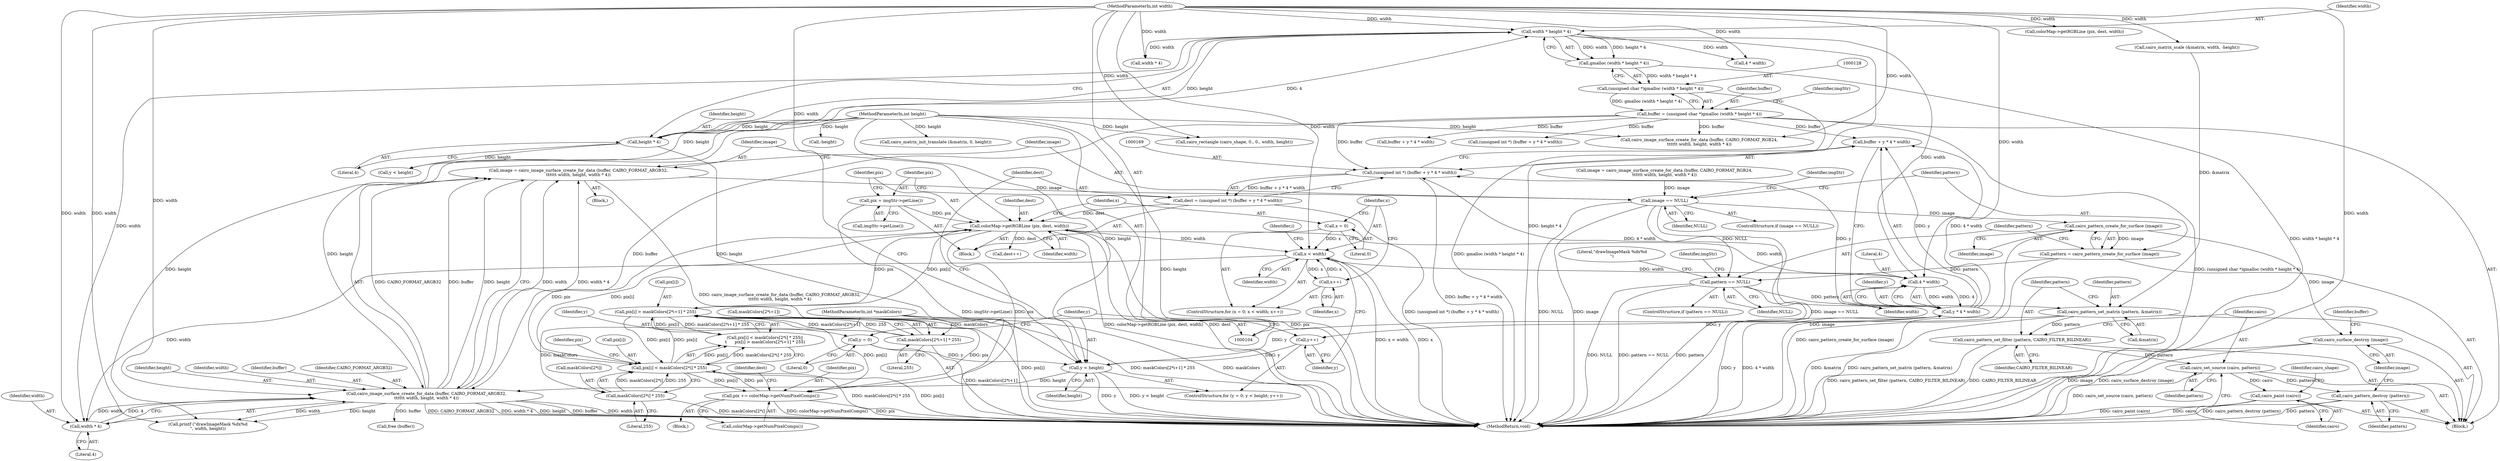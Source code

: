 digraph "0_poppler_7b2d314a61fd0e12f47c62996cb49ec0d1ba747a_1@API" {
"1000244" [label="(Call,image = cairo_image_surface_create_for_data (buffer, CAIRO_FORMAT_ARGB32,\n\t\t\t\t\t\t width, height, width * 4))"];
"1000246" [label="(Call,cairo_image_surface_create_for_data (buffer, CAIRO_FORMAT_ARGB32,\n\t\t\t\t\t\t width, height, width * 4))"];
"1000125" [label="(Call,buffer = (unsigned char *)gmalloc (width * height * 4))"];
"1000127" [label="(Call,(unsigned char *)gmalloc (width * height * 4))"];
"1000129" [label="(Call,gmalloc (width * height * 4))"];
"1000130" [label="(Call,width * height * 4)"];
"1000108" [label="(MethodParameterIn,int width)"];
"1000132" [label="(Call,height * 4)"];
"1000109" [label="(MethodParameterIn,int height)"];
"1000251" [label="(Call,width * 4)"];
"1000188" [label="(Call,x < width)"];
"1000185" [label="(Call,x = 0)"];
"1000191" [label="(Call,x++)"];
"1000180" [label="(Call,colorMap->getRGBLine (pix, dest, width))"];
"1000177" [label="(Call,pix = imgStr->getLine())"];
"1000217" [label="(Call,pix[i] > maskColors[2*i+1] * 255)"];
"1000239" [label="(Call,pix += colorMap->getNumPixelComps())"];
"1000206" [label="(Call,pix[i] < maskColors[2*i] * 255)"];
"1000210" [label="(Call,maskColors[2*i] * 255)"];
"1000111" [label="(MethodParameterIn,int *maskColors)"];
"1000221" [label="(Call,maskColors[2*i+1] * 255)"];
"1000166" [label="(Call,dest = (unsigned int *) (buffer + y * 4 * width))"];
"1000168" [label="(Call,(unsigned int *) (buffer + y * 4 * width))"];
"1000172" [label="(Call,y * 4 * width)"];
"1000160" [label="(Call,y < height)"];
"1000163" [label="(Call,y++)"];
"1000157" [label="(Call,y = 0)"];
"1000174" [label="(Call,4 * width)"];
"1000295" [label="(Call,image == NULL)"];
"1000304" [label="(Call,cairo_pattern_create_for_surface (image))"];
"1000302" [label="(Call,pattern = cairo_pattern_create_for_surface (image))"];
"1000307" [label="(Call,pattern == NULL)"];
"1000330" [label="(Call,cairo_pattern_set_matrix (pattern, &matrix))"];
"1000334" [label="(Call,cairo_pattern_set_filter (pattern, CAIRO_FILTER_BILINEAR))"];
"1000337" [label="(Call,cairo_set_source (cairo, pattern))"];
"1000340" [label="(Call,cairo_paint (cairo))"];
"1000353" [label="(Call,cairo_pattern_destroy (pattern))"];
"1000355" [label="(Call,cairo_surface_destroy (image))"];
"1000193" [label="(Block,)"];
"1000160" [label="(Call,y < height)"];
"1000173" [label="(Identifier,y)"];
"1000345" [label="(Call,cairo_rectangle (cairo_shape, 0., 0., width, height))"];
"1000295" [label="(Call,image == NULL)"];
"1000222" [label="(Call,maskColors[2*i+1])"];
"1000108" [label="(MethodParameterIn,int width)"];
"1000133" [label="(Identifier,height)"];
"1000216" [label="(Literal,255)"];
"1000341" [label="(Identifier,cairo)"];
"1000242" [label="(Call,dest++)"];
"1000174" [label="(Call,4 * width)"];
"1000315" [label="(Call,printf (\"drawImageMask %dx%d\n\", width, height))"];
"1000132" [label="(Call,height * 4)"];
"1000328" [label="(Call,-height)"];
"1000187" [label="(Literal,0)"];
"1000307" [label="(Call,pattern == NULL)"];
"1000316" [label="(Literal,\"drawImageMask %dx%d\n\")"];
"1000109" [label="(MethodParameterIn,int height)"];
"1000332" [label="(Call,&matrix)"];
"1000356" [label="(Identifier,image)"];
"1000354" [label="(Identifier,pattern)"];
"1000291" [label="(Call,width * 4)"];
"1000280" [label="(Call,colorMap->getRGBLine (pix, dest, width))"];
"1000330" [label="(Call,cairo_pattern_set_matrix (pattern, &matrix))"];
"1000306" [label="(ControlStructure,if (pattern == NULL))"];
"1000186" [label="(Identifier,x)"];
"1000206" [label="(Call,pix[i] < maskColors[2*i] * 255)"];
"1000159" [label="(Literal,0)"];
"1000300" [label="(Identifier,imgStr)"];
"1000270" [label="(Call,buffer + y * 4 * width)"];
"1000253" [label="(Literal,4)"];
"1000302" [label="(Call,pattern = cairo_pattern_create_for_surface (image))"];
"1000251" [label="(Call,width * 4)"];
"1000126" [label="(Identifier,buffer)"];
"1000130" [label="(Call,width * height * 4)"];
"1000268" [label="(Call,(unsigned int *) (buffer + y * 4 * width))"];
"1000111" [label="(MethodParameterIn,int *maskColors)"];
"1000217" [label="(Call,pix[i] > maskColors[2*i+1] * 255)"];
"1000309" [label="(Identifier,NULL)"];
"1000190" [label="(Identifier,width)"];
"1000286" [label="(Call,cairo_image_surface_create_for_data (buffer, CAIRO_FORMAT_RGB24,\n\t\t\t\t\t\t width, height, width * 4))"];
"1000304" [label="(Call,cairo_pattern_create_for_surface (image))"];
"1000188" [label="(Call,x < width)"];
"1000156" [label="(ControlStructure,for (y = 0; y < height; y++))"];
"1000284" [label="(Call,image = cairo_image_surface_create_for_data (buffer, CAIRO_FORMAT_RGB24,\n\t\t\t\t\t\t width, height, width * 4))"];
"1000134" [label="(Literal,4)"];
"1000353" [label="(Call,cairo_pattern_destroy (pattern))"];
"1000334" [label="(Call,cairo_pattern_set_filter (pattern, CAIRO_FILTER_BILINEAR))"];
"1000303" [label="(Identifier,pattern)"];
"1000184" [label="(ControlStructure,for (x = 0; x < width; x++))"];
"1000178" [label="(Identifier,pix)"];
"1000250" [label="(Identifier,height)"];
"1000161" [label="(Identifier,y)"];
"1000189" [label="(Identifier,x)"];
"1000249" [label="(Identifier,width)"];
"1000357" [label="(Call,free (buffer))"];
"1000239" [label="(Call,pix += colorMap->getNumPixelComps())"];
"1000191" [label="(Call,x++)"];
"1000361" [label="(MethodReturn,void)"];
"1000218" [label="(Call,pix[i])"];
"1000192" [label="(Identifier,x)"];
"1000221" [label="(Call,maskColors[2*i+1] * 255)"];
"1000136" [label="(Identifier,imgStr)"];
"1000335" [label="(Identifier,pattern)"];
"1000229" [label="(Literal,255)"];
"1000177" [label="(Call,pix = imgStr->getLine())"];
"1000319" [label="(Call,cairo_matrix_init_translate (&matrix, 0, height))"];
"1000260" [label="(Call,y < height)"];
"1000244" [label="(Call,image = cairo_image_surface_create_for_data (buffer, CAIRO_FORMAT_ARGB32,\n\t\t\t\t\t\t width, height, width * 4))"];
"1000241" [label="(Call,colorMap->getNumPixelComps())"];
"1000210" [label="(Call,maskColors[2*i] * 255)"];
"1000131" [label="(Identifier,width)"];
"1000219" [label="(Identifier,pix)"];
"1000274" [label="(Call,4 * width)"];
"1000337" [label="(Call,cairo_set_source (cairo, pattern))"];
"1000207" [label="(Call,pix[i])"];
"1000246" [label="(Call,cairo_image_surface_create_for_data (buffer, CAIRO_FORMAT_ARGB32,\n\t\t\t\t\t\t width, height, width * 4))"];
"1000162" [label="(Identifier,height)"];
"1000305" [label="(Identifier,image)"];
"1000338" [label="(Identifier,cairo)"];
"1000343" [label="(Identifier,cairo_shape)"];
"1000125" [label="(Call,buffer = (unsigned char *)gmalloc (width * height * 4))"];
"1000355" [label="(Call,cairo_surface_destroy (image))"];
"1000245" [label="(Identifier,image)"];
"1000308" [label="(Identifier,pattern)"];
"1000172" [label="(Call,y * 4 * width)"];
"1000182" [label="(Identifier,dest)"];
"1000167" [label="(Identifier,dest)"];
"1000183" [label="(Identifier,width)"];
"1000247" [label="(Identifier,buffer)"];
"1000340" [label="(Call,cairo_paint (cairo))"];
"1000127" [label="(Call,(unsigned char *)gmalloc (width * height * 4))"];
"1000179" [label="(Call,imgStr->getLine())"];
"1000185" [label="(Call,x = 0)"];
"1000163" [label="(Call,y++)"];
"1000294" [label="(ControlStructure,if (image == NULL))"];
"1000248" [label="(Identifier,CAIRO_FORMAT_ARGB32)"];
"1000180" [label="(Call,colorMap->getRGBLine (pix, dest, width))"];
"1000113" [label="(Block,)"];
"1000240" [label="(Identifier,pix)"];
"1000170" [label="(Call,buffer + y * 4 * width)"];
"1000168" [label="(Call,(unsigned int *) (buffer + y * 4 * width))"];
"1000324" [label="(Call,cairo_matrix_scale (&matrix, width, -height))"];
"1000158" [label="(Identifier,y)"];
"1000312" [label="(Identifier,imgStr)"];
"1000336" [label="(Identifier,CAIRO_FILTER_BILINEAR)"];
"1000296" [label="(Identifier,image)"];
"1000297" [label="(Identifier,NULL)"];
"1000339" [label="(Identifier,pattern)"];
"1000196" [label="(Identifier,i)"];
"1000157" [label="(Call,y = 0)"];
"1000331" [label="(Identifier,pattern)"];
"1000176" [label="(Identifier,width)"];
"1000205" [label="(Call,pix[i] < maskColors[2*i] * 255||\n\t      pix[i] > maskColors[2*i+1] * 255)"];
"1000252" [label="(Identifier,width)"];
"1000129" [label="(Call,gmalloc (width * height * 4))"];
"1000211" [label="(Call,maskColors[2*i])"];
"1000181" [label="(Identifier,pix)"];
"1000358" [label="(Identifier,buffer)"];
"1000155" [label="(Block,)"];
"1000166" [label="(Call,dest = (unsigned int *) (buffer + y * 4 * width))"];
"1000165" [label="(Block,)"];
"1000164" [label="(Identifier,y)"];
"1000243" [label="(Identifier,dest)"];
"1000175" [label="(Literal,4)"];
"1000244" -> "1000155"  [label="AST: "];
"1000244" -> "1000246"  [label="CFG: "];
"1000245" -> "1000244"  [label="AST: "];
"1000246" -> "1000244"  [label="AST: "];
"1000296" -> "1000244"  [label="CFG: "];
"1000244" -> "1000361"  [label="DDG: cairo_image_surface_create_for_data (buffer, CAIRO_FORMAT_ARGB32,\n\t\t\t\t\t\t width, height, width * 4)"];
"1000246" -> "1000244"  [label="DDG: CAIRO_FORMAT_ARGB32"];
"1000246" -> "1000244"  [label="DDG: buffer"];
"1000246" -> "1000244"  [label="DDG: height"];
"1000246" -> "1000244"  [label="DDG: width"];
"1000246" -> "1000244"  [label="DDG: width * 4"];
"1000244" -> "1000295"  [label="DDG: image"];
"1000246" -> "1000251"  [label="CFG: "];
"1000247" -> "1000246"  [label="AST: "];
"1000248" -> "1000246"  [label="AST: "];
"1000249" -> "1000246"  [label="AST: "];
"1000250" -> "1000246"  [label="AST: "];
"1000251" -> "1000246"  [label="AST: "];
"1000246" -> "1000361"  [label="DDG: CAIRO_FORMAT_ARGB32"];
"1000246" -> "1000361"  [label="DDG: width * 4"];
"1000246" -> "1000361"  [label="DDG: height"];
"1000246" -> "1000361"  [label="DDG: buffer"];
"1000246" -> "1000361"  [label="DDG: width"];
"1000125" -> "1000246"  [label="DDG: buffer"];
"1000251" -> "1000246"  [label="DDG: width"];
"1000251" -> "1000246"  [label="DDG: 4"];
"1000108" -> "1000246"  [label="DDG: width"];
"1000160" -> "1000246"  [label="DDG: height"];
"1000109" -> "1000246"  [label="DDG: height"];
"1000246" -> "1000315"  [label="DDG: width"];
"1000246" -> "1000315"  [label="DDG: height"];
"1000246" -> "1000357"  [label="DDG: buffer"];
"1000125" -> "1000113"  [label="AST: "];
"1000125" -> "1000127"  [label="CFG: "];
"1000126" -> "1000125"  [label="AST: "];
"1000127" -> "1000125"  [label="AST: "];
"1000136" -> "1000125"  [label="CFG: "];
"1000125" -> "1000361"  [label="DDG: (unsigned char *)gmalloc (width * height * 4)"];
"1000127" -> "1000125"  [label="DDG: gmalloc (width * height * 4)"];
"1000125" -> "1000168"  [label="DDG: buffer"];
"1000125" -> "1000170"  [label="DDG: buffer"];
"1000125" -> "1000268"  [label="DDG: buffer"];
"1000125" -> "1000270"  [label="DDG: buffer"];
"1000125" -> "1000286"  [label="DDG: buffer"];
"1000127" -> "1000129"  [label="CFG: "];
"1000128" -> "1000127"  [label="AST: "];
"1000129" -> "1000127"  [label="AST: "];
"1000127" -> "1000361"  [label="DDG: gmalloc (width * height * 4)"];
"1000129" -> "1000127"  [label="DDG: width * height * 4"];
"1000129" -> "1000130"  [label="CFG: "];
"1000130" -> "1000129"  [label="AST: "];
"1000129" -> "1000361"  [label="DDG: width * height * 4"];
"1000130" -> "1000129"  [label="DDG: width"];
"1000130" -> "1000129"  [label="DDG: height * 4"];
"1000130" -> "1000132"  [label="CFG: "];
"1000131" -> "1000130"  [label="AST: "];
"1000132" -> "1000130"  [label="AST: "];
"1000130" -> "1000361"  [label="DDG: height * 4"];
"1000108" -> "1000130"  [label="DDG: width"];
"1000132" -> "1000130"  [label="DDG: height"];
"1000132" -> "1000130"  [label="DDG: 4"];
"1000130" -> "1000174"  [label="DDG: width"];
"1000130" -> "1000251"  [label="DDG: width"];
"1000130" -> "1000274"  [label="DDG: width"];
"1000130" -> "1000291"  [label="DDG: width"];
"1000108" -> "1000104"  [label="AST: "];
"1000108" -> "1000361"  [label="DDG: width"];
"1000108" -> "1000174"  [label="DDG: width"];
"1000108" -> "1000180"  [label="DDG: width"];
"1000108" -> "1000188"  [label="DDG: width"];
"1000108" -> "1000251"  [label="DDG: width"];
"1000108" -> "1000274"  [label="DDG: width"];
"1000108" -> "1000280"  [label="DDG: width"];
"1000108" -> "1000286"  [label="DDG: width"];
"1000108" -> "1000291"  [label="DDG: width"];
"1000108" -> "1000315"  [label="DDG: width"];
"1000108" -> "1000324"  [label="DDG: width"];
"1000108" -> "1000345"  [label="DDG: width"];
"1000132" -> "1000134"  [label="CFG: "];
"1000133" -> "1000132"  [label="AST: "];
"1000134" -> "1000132"  [label="AST: "];
"1000109" -> "1000132"  [label="DDG: height"];
"1000132" -> "1000160"  [label="DDG: height"];
"1000132" -> "1000260"  [label="DDG: height"];
"1000109" -> "1000104"  [label="AST: "];
"1000109" -> "1000361"  [label="DDG: height"];
"1000109" -> "1000160"  [label="DDG: height"];
"1000109" -> "1000260"  [label="DDG: height"];
"1000109" -> "1000286"  [label="DDG: height"];
"1000109" -> "1000315"  [label="DDG: height"];
"1000109" -> "1000319"  [label="DDG: height"];
"1000109" -> "1000328"  [label="DDG: height"];
"1000109" -> "1000345"  [label="DDG: height"];
"1000251" -> "1000253"  [label="CFG: "];
"1000252" -> "1000251"  [label="AST: "];
"1000253" -> "1000251"  [label="AST: "];
"1000188" -> "1000251"  [label="DDG: width"];
"1000188" -> "1000184"  [label="AST: "];
"1000188" -> "1000190"  [label="CFG: "];
"1000189" -> "1000188"  [label="AST: "];
"1000190" -> "1000188"  [label="AST: "];
"1000196" -> "1000188"  [label="CFG: "];
"1000164" -> "1000188"  [label="CFG: "];
"1000188" -> "1000361"  [label="DDG: x < width"];
"1000188" -> "1000361"  [label="DDG: x"];
"1000188" -> "1000174"  [label="DDG: width"];
"1000185" -> "1000188"  [label="DDG: x"];
"1000191" -> "1000188"  [label="DDG: x"];
"1000180" -> "1000188"  [label="DDG: width"];
"1000188" -> "1000191"  [label="DDG: x"];
"1000185" -> "1000184"  [label="AST: "];
"1000185" -> "1000187"  [label="CFG: "];
"1000186" -> "1000185"  [label="AST: "];
"1000187" -> "1000185"  [label="AST: "];
"1000189" -> "1000185"  [label="CFG: "];
"1000191" -> "1000184"  [label="AST: "];
"1000191" -> "1000192"  [label="CFG: "];
"1000192" -> "1000191"  [label="AST: "];
"1000189" -> "1000191"  [label="CFG: "];
"1000180" -> "1000165"  [label="AST: "];
"1000180" -> "1000183"  [label="CFG: "];
"1000181" -> "1000180"  [label="AST: "];
"1000182" -> "1000180"  [label="AST: "];
"1000183" -> "1000180"  [label="AST: "];
"1000186" -> "1000180"  [label="CFG: "];
"1000180" -> "1000361"  [label="DDG: dest"];
"1000180" -> "1000361"  [label="DDG: pix"];
"1000180" -> "1000361"  [label="DDG: colorMap->getRGBLine (pix, dest, width)"];
"1000177" -> "1000180"  [label="DDG: pix"];
"1000217" -> "1000180"  [label="DDG: pix[i]"];
"1000206" -> "1000180"  [label="DDG: pix[i]"];
"1000166" -> "1000180"  [label="DDG: dest"];
"1000174" -> "1000180"  [label="DDG: width"];
"1000180" -> "1000206"  [label="DDG: pix"];
"1000180" -> "1000217"  [label="DDG: pix"];
"1000180" -> "1000239"  [label="DDG: pix"];
"1000180" -> "1000242"  [label="DDG: dest"];
"1000177" -> "1000165"  [label="AST: "];
"1000177" -> "1000179"  [label="CFG: "];
"1000178" -> "1000177"  [label="AST: "];
"1000179" -> "1000177"  [label="AST: "];
"1000181" -> "1000177"  [label="CFG: "];
"1000177" -> "1000361"  [label="DDG: imgStr->getLine()"];
"1000217" -> "1000205"  [label="AST: "];
"1000217" -> "1000221"  [label="CFG: "];
"1000218" -> "1000217"  [label="AST: "];
"1000221" -> "1000217"  [label="AST: "];
"1000205" -> "1000217"  [label="CFG: "];
"1000217" -> "1000361"  [label="DDG: maskColors[2*i+1] * 255"];
"1000217" -> "1000361"  [label="DDG: pix[i]"];
"1000217" -> "1000206"  [label="DDG: pix[i]"];
"1000217" -> "1000205"  [label="DDG: pix[i]"];
"1000217" -> "1000205"  [label="DDG: maskColors[2*i+1] * 255"];
"1000239" -> "1000217"  [label="DDG: pix"];
"1000206" -> "1000217"  [label="DDG: pix[i]"];
"1000221" -> "1000217"  [label="DDG: maskColors[2*i+1]"];
"1000221" -> "1000217"  [label="DDG: 255"];
"1000217" -> "1000239"  [label="DDG: pix[i]"];
"1000239" -> "1000193"  [label="AST: "];
"1000239" -> "1000241"  [label="CFG: "];
"1000240" -> "1000239"  [label="AST: "];
"1000241" -> "1000239"  [label="AST: "];
"1000243" -> "1000239"  [label="CFG: "];
"1000239" -> "1000361"  [label="DDG: pix"];
"1000239" -> "1000361"  [label="DDG: colorMap->getNumPixelComps()"];
"1000239" -> "1000206"  [label="DDG: pix"];
"1000206" -> "1000239"  [label="DDG: pix[i]"];
"1000206" -> "1000205"  [label="AST: "];
"1000206" -> "1000210"  [label="CFG: "];
"1000207" -> "1000206"  [label="AST: "];
"1000210" -> "1000206"  [label="AST: "];
"1000219" -> "1000206"  [label="CFG: "];
"1000205" -> "1000206"  [label="CFG: "];
"1000206" -> "1000361"  [label="DDG: maskColors[2*i] * 255"];
"1000206" -> "1000361"  [label="DDG: pix[i]"];
"1000206" -> "1000205"  [label="DDG: pix[i]"];
"1000206" -> "1000205"  [label="DDG: maskColors[2*i] * 255"];
"1000210" -> "1000206"  [label="DDG: maskColors[2*i]"];
"1000210" -> "1000206"  [label="DDG: 255"];
"1000210" -> "1000216"  [label="CFG: "];
"1000211" -> "1000210"  [label="AST: "];
"1000216" -> "1000210"  [label="AST: "];
"1000210" -> "1000361"  [label="DDG: maskColors[2*i]"];
"1000111" -> "1000210"  [label="DDG: maskColors"];
"1000111" -> "1000104"  [label="AST: "];
"1000111" -> "1000361"  [label="DDG: maskColors"];
"1000111" -> "1000221"  [label="DDG: maskColors"];
"1000221" -> "1000229"  [label="CFG: "];
"1000222" -> "1000221"  [label="AST: "];
"1000229" -> "1000221"  [label="AST: "];
"1000221" -> "1000361"  [label="DDG: maskColors[2*i+1]"];
"1000166" -> "1000165"  [label="AST: "];
"1000166" -> "1000168"  [label="CFG: "];
"1000167" -> "1000166"  [label="AST: "];
"1000168" -> "1000166"  [label="AST: "];
"1000178" -> "1000166"  [label="CFG: "];
"1000166" -> "1000361"  [label="DDG: (unsigned int *) (buffer + y * 4 * width)"];
"1000168" -> "1000166"  [label="DDG: buffer + y * 4 * width"];
"1000168" -> "1000170"  [label="CFG: "];
"1000169" -> "1000168"  [label="AST: "];
"1000170" -> "1000168"  [label="AST: "];
"1000168" -> "1000361"  [label="DDG: buffer + y * 4 * width"];
"1000172" -> "1000168"  [label="DDG: y"];
"1000172" -> "1000168"  [label="DDG: 4 * width"];
"1000172" -> "1000170"  [label="AST: "];
"1000172" -> "1000174"  [label="CFG: "];
"1000173" -> "1000172"  [label="AST: "];
"1000174" -> "1000172"  [label="AST: "];
"1000170" -> "1000172"  [label="CFG: "];
"1000172" -> "1000361"  [label="DDG: y"];
"1000172" -> "1000361"  [label="DDG: 4 * width"];
"1000172" -> "1000163"  [label="DDG: y"];
"1000172" -> "1000170"  [label="DDG: y"];
"1000172" -> "1000170"  [label="DDG: 4 * width"];
"1000160" -> "1000172"  [label="DDG: y"];
"1000174" -> "1000172"  [label="DDG: 4"];
"1000174" -> "1000172"  [label="DDG: width"];
"1000160" -> "1000156"  [label="AST: "];
"1000160" -> "1000162"  [label="CFG: "];
"1000161" -> "1000160"  [label="AST: "];
"1000162" -> "1000160"  [label="AST: "];
"1000167" -> "1000160"  [label="CFG: "];
"1000245" -> "1000160"  [label="CFG: "];
"1000160" -> "1000361"  [label="DDG: y < height"];
"1000160" -> "1000361"  [label="DDG: y"];
"1000163" -> "1000160"  [label="DDG: y"];
"1000157" -> "1000160"  [label="DDG: y"];
"1000163" -> "1000156"  [label="AST: "];
"1000163" -> "1000164"  [label="CFG: "];
"1000164" -> "1000163"  [label="AST: "];
"1000161" -> "1000163"  [label="CFG: "];
"1000157" -> "1000156"  [label="AST: "];
"1000157" -> "1000159"  [label="CFG: "];
"1000158" -> "1000157"  [label="AST: "];
"1000159" -> "1000157"  [label="AST: "];
"1000161" -> "1000157"  [label="CFG: "];
"1000174" -> "1000176"  [label="CFG: "];
"1000175" -> "1000174"  [label="AST: "];
"1000176" -> "1000174"  [label="AST: "];
"1000295" -> "1000294"  [label="AST: "];
"1000295" -> "1000297"  [label="CFG: "];
"1000296" -> "1000295"  [label="AST: "];
"1000297" -> "1000295"  [label="AST: "];
"1000300" -> "1000295"  [label="CFG: "];
"1000303" -> "1000295"  [label="CFG: "];
"1000295" -> "1000361"  [label="DDG: NULL"];
"1000295" -> "1000361"  [label="DDG: image"];
"1000295" -> "1000361"  [label="DDG: image == NULL"];
"1000284" -> "1000295"  [label="DDG: image"];
"1000295" -> "1000304"  [label="DDG: image"];
"1000295" -> "1000307"  [label="DDG: NULL"];
"1000304" -> "1000302"  [label="AST: "];
"1000304" -> "1000305"  [label="CFG: "];
"1000305" -> "1000304"  [label="AST: "];
"1000302" -> "1000304"  [label="CFG: "];
"1000304" -> "1000361"  [label="DDG: image"];
"1000304" -> "1000302"  [label="DDG: image"];
"1000304" -> "1000355"  [label="DDG: image"];
"1000302" -> "1000113"  [label="AST: "];
"1000303" -> "1000302"  [label="AST: "];
"1000308" -> "1000302"  [label="CFG: "];
"1000302" -> "1000361"  [label="DDG: cairo_pattern_create_for_surface (image)"];
"1000302" -> "1000307"  [label="DDG: pattern"];
"1000307" -> "1000306"  [label="AST: "];
"1000307" -> "1000309"  [label="CFG: "];
"1000308" -> "1000307"  [label="AST: "];
"1000309" -> "1000307"  [label="AST: "];
"1000312" -> "1000307"  [label="CFG: "];
"1000316" -> "1000307"  [label="CFG: "];
"1000307" -> "1000361"  [label="DDG: NULL"];
"1000307" -> "1000361"  [label="DDG: pattern == NULL"];
"1000307" -> "1000361"  [label="DDG: pattern"];
"1000307" -> "1000330"  [label="DDG: pattern"];
"1000330" -> "1000113"  [label="AST: "];
"1000330" -> "1000332"  [label="CFG: "];
"1000331" -> "1000330"  [label="AST: "];
"1000332" -> "1000330"  [label="AST: "];
"1000335" -> "1000330"  [label="CFG: "];
"1000330" -> "1000361"  [label="DDG: &matrix"];
"1000330" -> "1000361"  [label="DDG: cairo_pattern_set_matrix (pattern, &matrix)"];
"1000324" -> "1000330"  [label="DDG: &matrix"];
"1000330" -> "1000334"  [label="DDG: pattern"];
"1000334" -> "1000113"  [label="AST: "];
"1000334" -> "1000336"  [label="CFG: "];
"1000335" -> "1000334"  [label="AST: "];
"1000336" -> "1000334"  [label="AST: "];
"1000338" -> "1000334"  [label="CFG: "];
"1000334" -> "1000361"  [label="DDG: cairo_pattern_set_filter (pattern, CAIRO_FILTER_BILINEAR)"];
"1000334" -> "1000361"  [label="DDG: CAIRO_FILTER_BILINEAR"];
"1000334" -> "1000337"  [label="DDG: pattern"];
"1000337" -> "1000113"  [label="AST: "];
"1000337" -> "1000339"  [label="CFG: "];
"1000338" -> "1000337"  [label="AST: "];
"1000339" -> "1000337"  [label="AST: "];
"1000341" -> "1000337"  [label="CFG: "];
"1000337" -> "1000361"  [label="DDG: cairo_set_source (cairo, pattern)"];
"1000337" -> "1000340"  [label="DDG: cairo"];
"1000337" -> "1000353"  [label="DDG: pattern"];
"1000340" -> "1000113"  [label="AST: "];
"1000340" -> "1000341"  [label="CFG: "];
"1000341" -> "1000340"  [label="AST: "];
"1000343" -> "1000340"  [label="CFG: "];
"1000340" -> "1000361"  [label="DDG: cairo_paint (cairo)"];
"1000340" -> "1000361"  [label="DDG: cairo"];
"1000353" -> "1000113"  [label="AST: "];
"1000353" -> "1000354"  [label="CFG: "];
"1000354" -> "1000353"  [label="AST: "];
"1000356" -> "1000353"  [label="CFG: "];
"1000353" -> "1000361"  [label="DDG: cairo_pattern_destroy (pattern)"];
"1000353" -> "1000361"  [label="DDG: pattern"];
"1000355" -> "1000113"  [label="AST: "];
"1000355" -> "1000356"  [label="CFG: "];
"1000356" -> "1000355"  [label="AST: "];
"1000358" -> "1000355"  [label="CFG: "];
"1000355" -> "1000361"  [label="DDG: image"];
"1000355" -> "1000361"  [label="DDG: cairo_surface_destroy (image)"];
}
